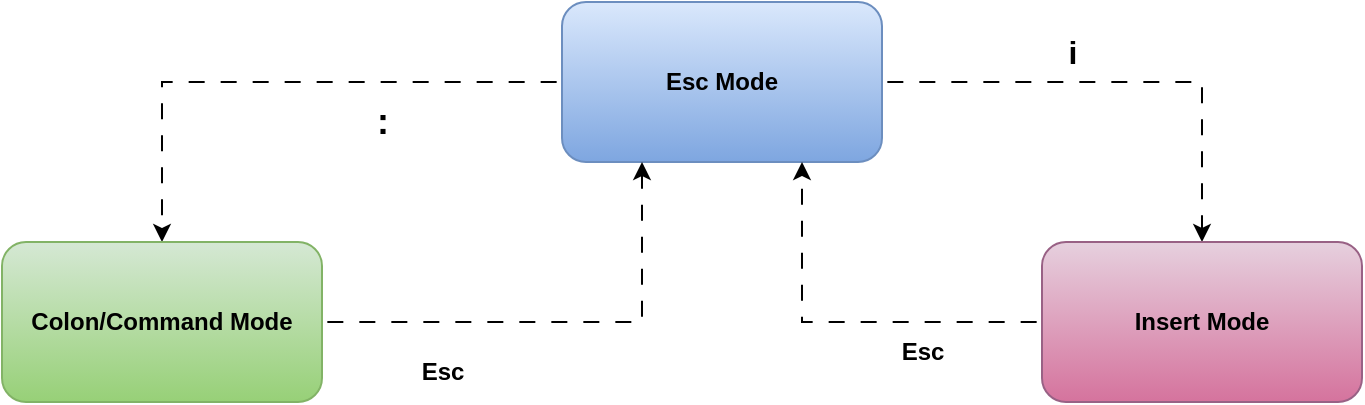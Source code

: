 <mxfile version="28.1.2">
  <diagram name="Page-1" id="4cMaAy9dqVSBqnymYNzS">
    <mxGraphModel dx="872" dy="465" grid="1" gridSize="10" guides="1" tooltips="1" connect="1" arrows="1" fold="1" page="1" pageScale="1" pageWidth="850" pageHeight="1100" math="0" shadow="0">
      <root>
        <mxCell id="0" />
        <mxCell id="1" parent="0" />
        <mxCell id="FNAPjoRVaA9wit0JzatB-4" style="edgeStyle=orthogonalEdgeStyle;rounded=0;orthogonalLoop=1;jettySize=auto;html=1;entryX=0.5;entryY=0;entryDx=0;entryDy=0;flowAnimation=1;" edge="1" parent="1" source="FNAPjoRVaA9wit0JzatB-1" target="FNAPjoRVaA9wit0JzatB-2">
          <mxGeometry relative="1" as="geometry" />
        </mxCell>
        <mxCell id="FNAPjoRVaA9wit0JzatB-8" style="edgeStyle=orthogonalEdgeStyle;rounded=0;orthogonalLoop=1;jettySize=auto;html=1;entryX=0.5;entryY=0;entryDx=0;entryDy=0;flowAnimation=1;" edge="1" parent="1" source="FNAPjoRVaA9wit0JzatB-1" target="FNAPjoRVaA9wit0JzatB-3">
          <mxGeometry relative="1" as="geometry" />
        </mxCell>
        <mxCell id="FNAPjoRVaA9wit0JzatB-1" value="&lt;b&gt;Esc Mode&lt;/b&gt;" style="rounded=1;whiteSpace=wrap;html=1;fillColor=#dae8fc;gradientColor=#7ea6e0;strokeColor=#6c8ebf;" vertex="1" parent="1">
          <mxGeometry x="320" y="120" width="160" height="80" as="geometry" />
        </mxCell>
        <mxCell id="FNAPjoRVaA9wit0JzatB-6" style="edgeStyle=orthogonalEdgeStyle;rounded=0;orthogonalLoop=1;jettySize=auto;html=1;entryX=0.25;entryY=1;entryDx=0;entryDy=0;flowAnimation=1;" edge="1" parent="1" source="FNAPjoRVaA9wit0JzatB-2" target="FNAPjoRVaA9wit0JzatB-1">
          <mxGeometry relative="1" as="geometry" />
        </mxCell>
        <mxCell id="FNAPjoRVaA9wit0JzatB-2" value="&lt;b&gt;Colon/Command Mode&lt;/b&gt;" style="rounded=1;whiteSpace=wrap;html=1;fillColor=#d5e8d4;gradientColor=#97d077;strokeColor=#82b366;" vertex="1" parent="1">
          <mxGeometry x="40" y="240" width="160" height="80" as="geometry" />
        </mxCell>
        <mxCell id="FNAPjoRVaA9wit0JzatB-10" style="edgeStyle=orthogonalEdgeStyle;rounded=0;orthogonalLoop=1;jettySize=auto;html=1;entryX=0.75;entryY=1;entryDx=0;entryDy=0;flowAnimation=1;" edge="1" parent="1" source="FNAPjoRVaA9wit0JzatB-3" target="FNAPjoRVaA9wit0JzatB-1">
          <mxGeometry relative="1" as="geometry" />
        </mxCell>
        <mxCell id="FNAPjoRVaA9wit0JzatB-3" value="&lt;b&gt;Insert Mode&lt;/b&gt;" style="rounded=1;whiteSpace=wrap;html=1;fillColor=#e6d0de;gradientColor=#d5739d;strokeColor=#996185;" vertex="1" parent="1">
          <mxGeometry x="560" y="240" width="160" height="80" as="geometry" />
        </mxCell>
        <mxCell id="FNAPjoRVaA9wit0JzatB-5" value="&lt;b&gt;&lt;font style=&quot;font-size: 18px;&quot;&gt;:&lt;/font&gt;&lt;/b&gt;" style="text;html=1;align=center;verticalAlign=middle;resizable=0;points=[];autosize=1;strokeColor=none;fillColor=none;" vertex="1" parent="1">
          <mxGeometry x="215" y="160" width="30" height="40" as="geometry" />
        </mxCell>
        <mxCell id="FNAPjoRVaA9wit0JzatB-7" value="&lt;b&gt;Esc&lt;/b&gt;" style="text;html=1;align=center;verticalAlign=middle;resizable=0;points=[];autosize=1;strokeColor=none;fillColor=none;" vertex="1" parent="1">
          <mxGeometry x="240" y="290" width="40" height="30" as="geometry" />
        </mxCell>
        <mxCell id="FNAPjoRVaA9wit0JzatB-9" value="&lt;b&gt;&lt;font style=&quot;font-size: 16px;&quot;&gt;i&lt;/font&gt;&lt;/b&gt;" style="text;html=1;align=center;verticalAlign=middle;resizable=0;points=[];autosize=1;strokeColor=none;fillColor=none;" vertex="1" parent="1">
          <mxGeometry x="560" y="130" width="30" height="30" as="geometry" />
        </mxCell>
        <mxCell id="FNAPjoRVaA9wit0JzatB-12" value="&lt;b&gt;Esc&lt;/b&gt;" style="text;html=1;align=center;verticalAlign=middle;resizable=0;points=[];autosize=1;strokeColor=none;fillColor=none;" vertex="1" parent="1">
          <mxGeometry x="480" y="280" width="40" height="30" as="geometry" />
        </mxCell>
      </root>
    </mxGraphModel>
  </diagram>
</mxfile>
